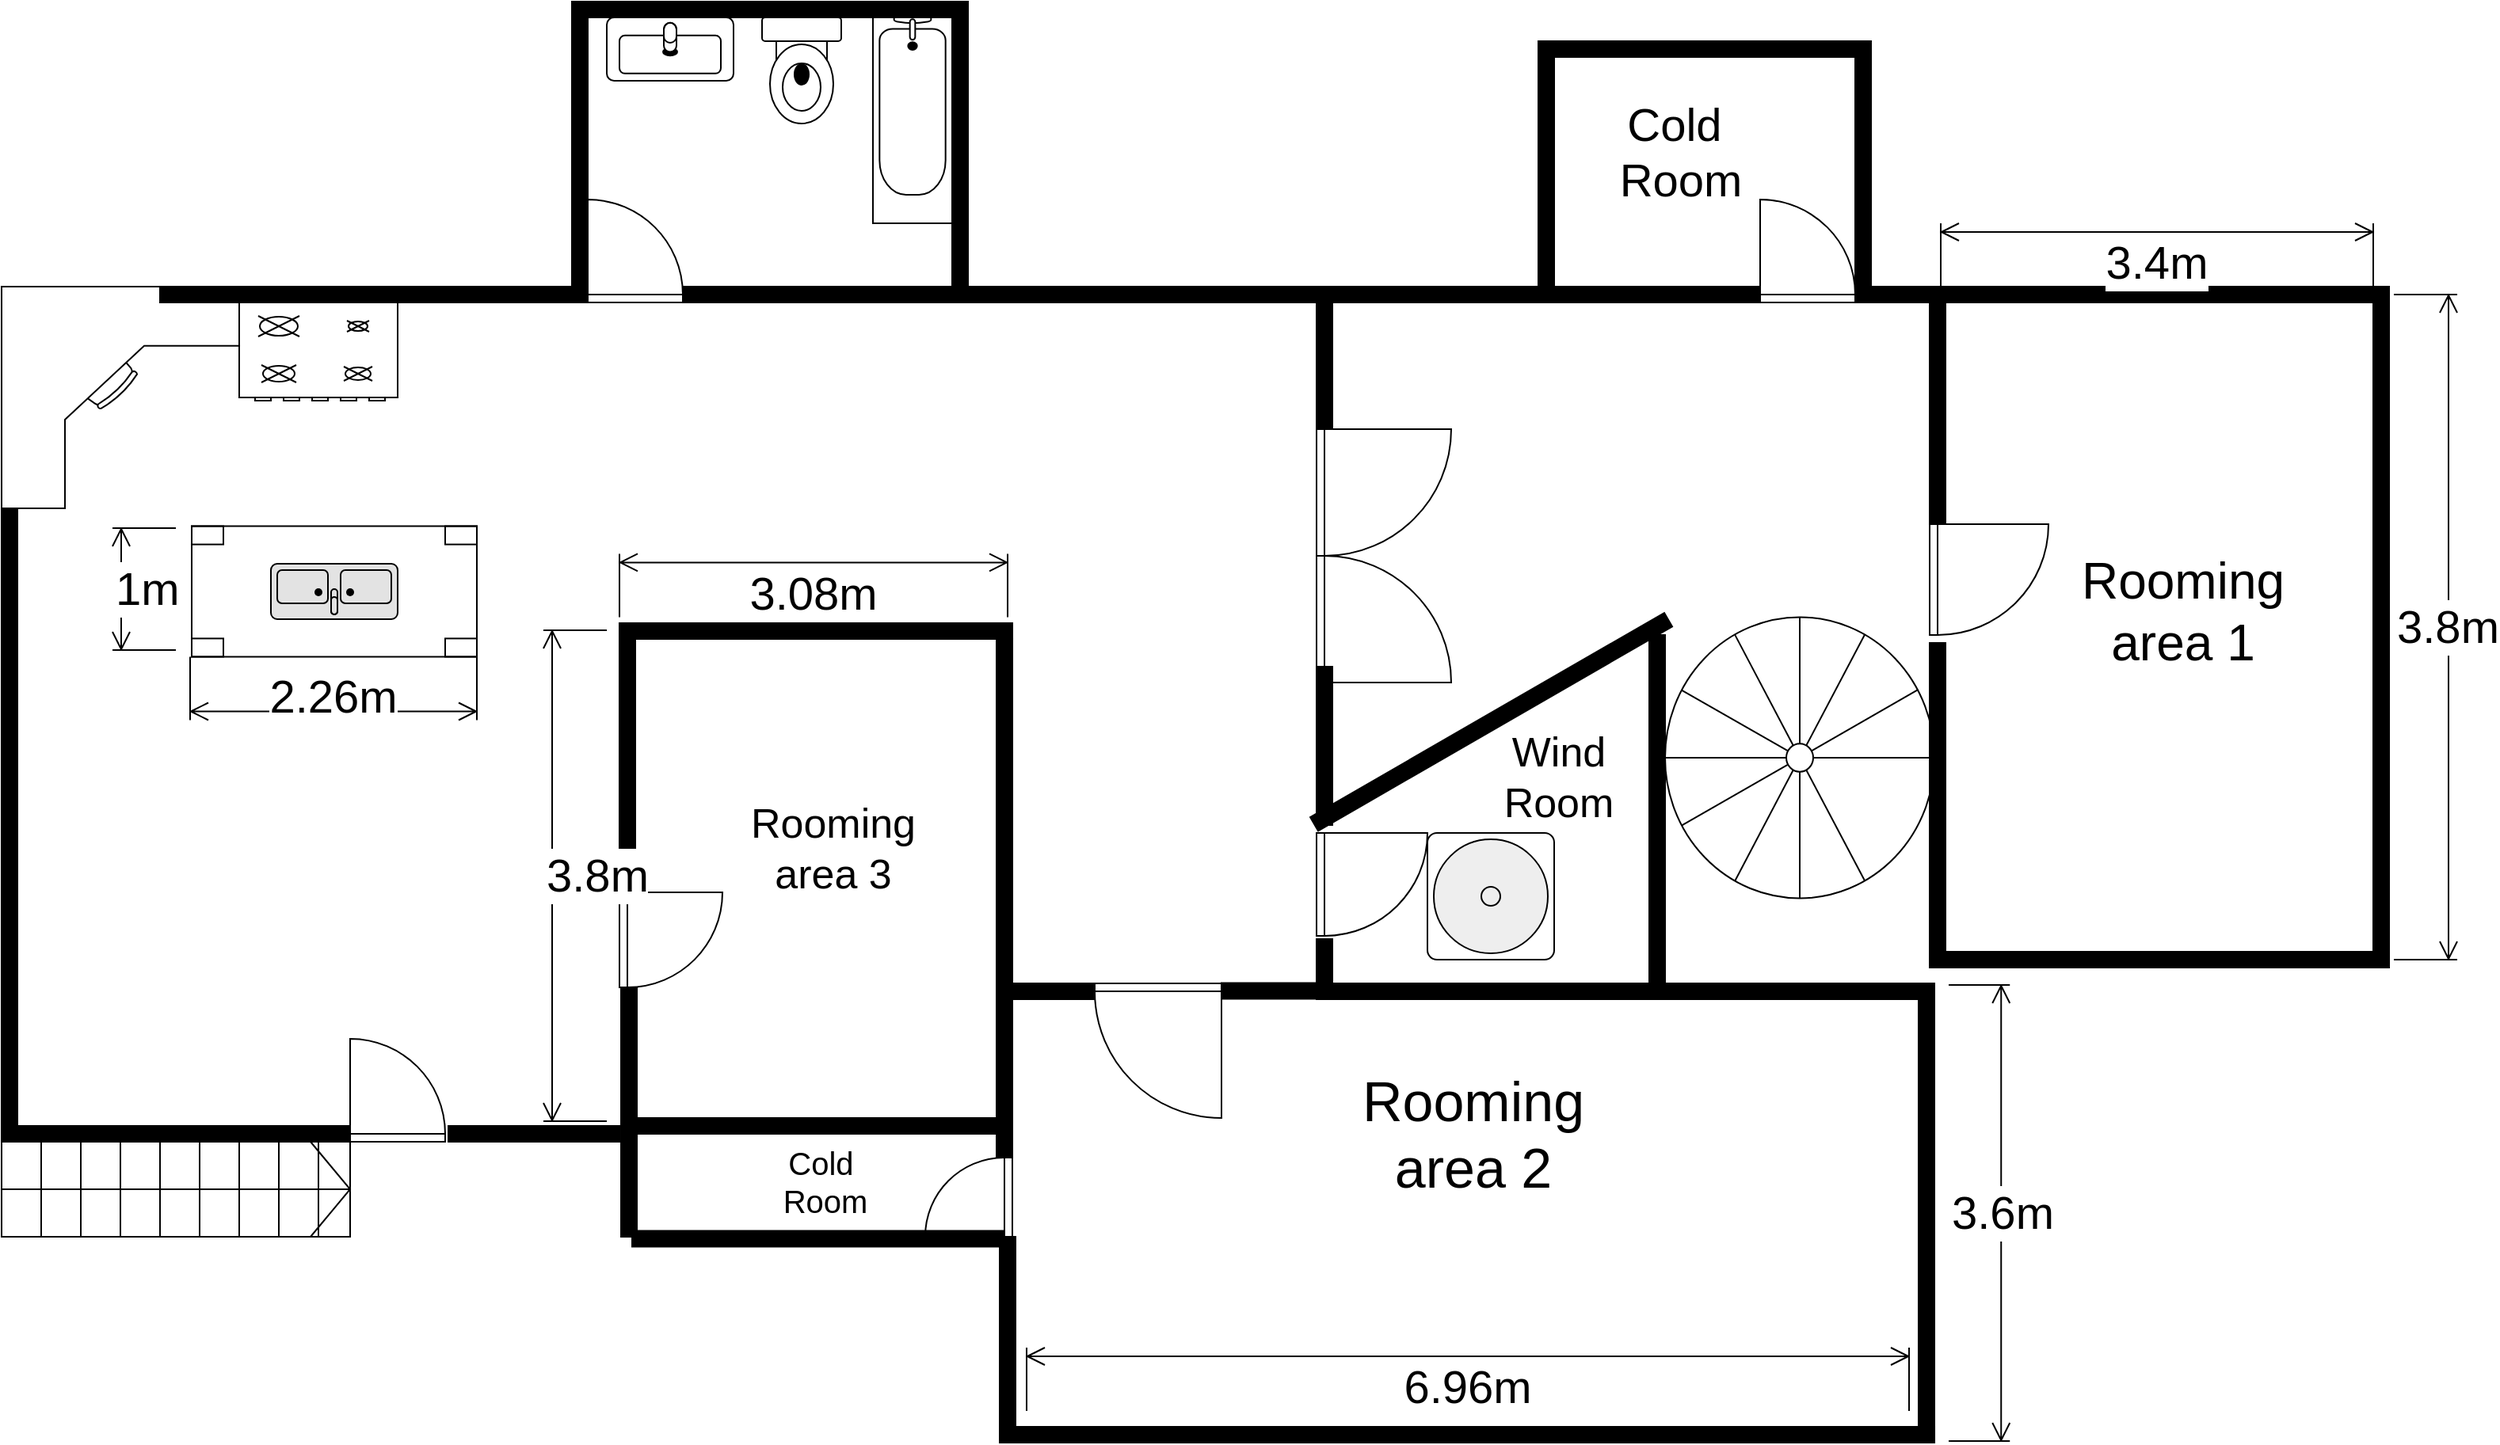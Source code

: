 <mxfile version="12.6.7" type="github"><diagram name="Page-1" id="38b20595-45e3-9b7f-d5ca-b57f44c5b66d"><mxGraphModel dx="2966" dy="716" grid="1" gridSize="10" guides="1" tooltips="1" connect="1" arrows="1" fold="1" page="1" pageScale="1" pageWidth="1100" pageHeight="850" background="#ffffff" math="0" shadow="0"><root><mxCell id="0"/><mxCell id="1" parent="0"/><mxCell id="NKBcoa_0DjDs6XA2R4dR-1" value="" style="verticalLabelPosition=bottom;html=1;verticalAlign=top;align=center;shape=mxgraph.floorplan.wallCorner;fillColor=#000000;direction=north" parent="1" vertex="1"><mxGeometry x="280" y="1930" width="220" height="100" as="geometry"/></mxCell><mxCell id="NKBcoa_0DjDs6XA2R4dR-2" value="" style="verticalLabelPosition=bottom;html=1;verticalAlign=top;align=center;shape=mxgraph.floorplan.wall;fillColor=#000000;direction=south;" parent="1" vertex="1"><mxGeometry x="280" y="1830" width="10" height="100" as="geometry"/></mxCell><mxCell id="NKBcoa_0DjDs6XA2R4dR-3" value="" style="verticalLabelPosition=bottom;html=1;verticalAlign=top;align=center;shape=mxgraph.floorplan.wall;fillColor=#000000;direction=south;" parent="1" vertex="1"><mxGeometry x="280" y="1730" width="10" height="100" as="geometry"/></mxCell><mxCell id="NKBcoa_0DjDs6XA2R4dR-4" value="" style="verticalLabelPosition=bottom;html=1;verticalAlign=top;align=center;shape=mxgraph.floorplan.wall;fillColor=#000000;direction=south;" parent="1" vertex="1"><mxGeometry x="280" y="1590" width="10" height="140" as="geometry"/></mxCell><mxCell id="NKBcoa_0DjDs6XA2R4dR-5" value="" style="verticalLabelPosition=bottom;html=1;verticalAlign=top;align=center;shape=mxgraph.floorplan.doorRight;aspect=fixed;direction=west;" parent="1" vertex="1"><mxGeometry x="500" y="1966.25" width="60" height="63.75" as="geometry"/></mxCell><mxCell id="NKBcoa_0DjDs6XA2R4dR-6" value="" style="verticalLabelPosition=bottom;html=1;verticalAlign=top;align=center;shape=mxgraph.floorplan.stairs;" parent="1" vertex="1"><mxGeometry x="280" y="2030" width="220" height="60" as="geometry"/></mxCell><mxCell id="NKBcoa_0DjDs6XA2R4dR-7" value="" style="verticalLabelPosition=bottom;html=1;verticalAlign=top;align=center;shape=mxgraph.floorplan.desk_corner;fontFamily=Helvetica;fontSize=12;" parent="1" vertex="1"><mxGeometry x="280" y="1490" width="150" height="140" as="geometry"/></mxCell><mxCell id="NKBcoa_0DjDs6XA2R4dR-8" value="" style="verticalLabelPosition=bottom;html=1;verticalAlign=top;align=center;shape=mxgraph.floorplan.wall;fillColor=#000000;" parent="1" vertex="1"><mxGeometry x="380" y="1490" width="260" height="10" as="geometry"/></mxCell><mxCell id="NKBcoa_0DjDs6XA2R4dR-9" value="" style="verticalLabelPosition=bottom;html=1;verticalAlign=top;align=center;shape=mxgraph.floorplan.wall;fillColor=#000000;direction=south;" parent="1" vertex="1"><mxGeometry x="640" y="1310" width="10" height="190" as="geometry"/></mxCell><mxCell id="NKBcoa_0DjDs6XA2R4dR-10" value="" style="verticalLabelPosition=bottom;html=1;verticalAlign=top;align=center;shape=mxgraph.floorplan.wall;fillColor=#000000;" parent="1" vertex="1"><mxGeometry x="650" y="1310" width="240" height="10" as="geometry"/></mxCell><mxCell id="NKBcoa_0DjDs6XA2R4dR-11" value="" style="verticalLabelPosition=bottom;html=1;verticalAlign=top;align=center;shape=mxgraph.floorplan.wall;fillColor=#000000;direction=south;" parent="1" vertex="1"><mxGeometry x="880" y="1320" width="10" height="180" as="geometry"/></mxCell><mxCell id="NKBcoa_0DjDs6XA2R4dR-12" value="" style="verticalLabelPosition=bottom;html=1;verticalAlign=top;align=center;shape=mxgraph.floorplan.wall;fillColor=#000000;" parent="1" vertex="1"><mxGeometry x="710" y="1490" width="180" height="10" as="geometry"/></mxCell><mxCell id="NKBcoa_0DjDs6XA2R4dR-13" value="" style="verticalLabelPosition=bottom;html=1;verticalAlign=top;align=center;shape=mxgraph.floorplan.wall;fillColor=#000000;" parent="1" vertex="1"><mxGeometry x="562" y="2020" width="108" height="10" as="geometry"/></mxCell><mxCell id="NKBcoa_0DjDs6XA2R4dR-14" value="" style="verticalLabelPosition=bottom;html=1;verticalAlign=top;align=center;shape=mxgraph.floorplan.doorRight;aspect=fixed;direction=west;" parent="1" vertex="1"><mxGeometry x="650" y="1436.25" width="60" height="63.75" as="geometry"/></mxCell><mxCell id="NKBcoa_0DjDs6XA2R4dR-15" value="" style="verticalLabelPosition=bottom;html=1;verticalAlign=top;align=center;shape=mxgraph.floorplan.bathtub;direction=south;" parent="1" vertex="1"><mxGeometry x="830" y="1320" width="50" height="130" as="geometry"/></mxCell><mxCell id="NKBcoa_0DjDs6XA2R4dR-16" value="" style="verticalLabelPosition=bottom;html=1;verticalAlign=top;align=center;shape=mxgraph.floorplan.toilet;" parent="1" vertex="1"><mxGeometry x="760" y="1320" width="50" height="67" as="geometry"/></mxCell><mxCell id="NKBcoa_0DjDs6XA2R4dR-17" value="" style="verticalLabelPosition=bottom;html=1;verticalAlign=top;align=center;shape=mxgraph.floorplan.sink_2;" parent="1" vertex="1"><mxGeometry x="662" y="1320" width="80" height="40" as="geometry"/></mxCell><mxCell id="NKBcoa_0DjDs6XA2R4dR-18" value="" style="verticalLabelPosition=bottom;html=1;verticalAlign=top;align=center;shape=mxgraph.floorplan.range_1;" parent="1" vertex="1"><mxGeometry x="430" y="1500" width="100" height="62" as="geometry"/></mxCell><mxCell id="NKBcoa_0DjDs6XA2R4dR-19" value="" style="verticalLabelPosition=bottom;html=1;verticalAlign=top;align=center;shape=mxgraph.floorplan.wall;fillColor=#000000;direction=south;" parent="1" vertex="1"><mxGeometry x="670.01" y="1932.5" width="12" height="157.5" as="geometry"/></mxCell><mxCell id="NKBcoa_0DjDs6XA2R4dR-20" value="" style="verticalLabelPosition=bottom;html=1;verticalAlign=top;align=center;shape=mxgraph.floorplan.doorRight;aspect=fixed;direction=north;" parent="1" vertex="1"><mxGeometry x="670.005" y="1872.495" width="63.75" height="60" as="geometry"/></mxCell><mxCell id="NKBcoa_0DjDs6XA2R4dR-21" value="" style="verticalLabelPosition=bottom;html=1;verticalAlign=top;align=center;shape=mxgraph.floorplan.wall;fillColor=#000000;direction=south;" parent="1" vertex="1"><mxGeometry x="670" y="1702.5" width="10" height="169.99" as="geometry"/></mxCell><mxCell id="NKBcoa_0DjDs6XA2R4dR-22" value="" style="verticalLabelPosition=bottom;html=1;verticalAlign=top;align=center;shape=mxgraph.floorplan.wall;fillColor=#000000;" parent="1" vertex="1"><mxGeometry x="678.01" y="1702.5" width="240" height="10" as="geometry"/></mxCell><mxCell id="NKBcoa_0DjDs6XA2R4dR-23" value="" style="verticalLabelPosition=bottom;html=1;verticalAlign=top;align=center;shape=mxgraph.floorplan.wall;fillColor=#000000;direction=south;" parent="1" vertex="1"><mxGeometry x="908.01" y="1712.5" width="10" height="327.5" as="geometry"/></mxCell><mxCell id="NKBcoa_0DjDs6XA2R4dR-24" value="" style="verticalLabelPosition=bottom;html=1;verticalAlign=top;align=center;shape=mxgraph.floorplan.wall;fillColor=#000000;" parent="1" vertex="1"><mxGeometry x="678.01" y="2022.5" width="240" height="137.5" as="geometry"/></mxCell><mxCell id="NKBcoa_0DjDs6XA2R4dR-25" value="" style="verticalLabelPosition=bottom;html=1;verticalAlign=top;align=center;shape=mxgraph.floorplan.sink_double;fillColor=#E3E3E3;direction=west;" parent="1" vertex="1"><mxGeometry x="450" y="1665" width="80" height="35" as="geometry"/></mxCell><mxCell id="NKBcoa_0DjDs6XA2R4dR-26" value="" style="verticalLabelPosition=bottom;html=1;verticalAlign=top;align=center;shape=mxgraph.floorplan.table;fillColor=none;" parent="1" vertex="1"><mxGeometry x="400" y="1641.25" width="180" height="82.5" as="geometry"/></mxCell><mxCell id="NKBcoa_0DjDs6XA2R4dR-27" value="" style="verticalLabelPosition=bottom;html=1;verticalAlign=top;align=center;shape=mxgraph.floorplan.wall;fillColor=#000000;" parent="1" vertex="1"><mxGeometry x="890" y="1490" width="500" height="10" as="geometry"/></mxCell><mxCell id="NKBcoa_0DjDs6XA2R4dR-28" value="" style="verticalLabelPosition=bottom;html=1;verticalAlign=top;align=center;shape=mxgraph.floorplan.wall;fillColor=#000000;direction=south;" parent="1" vertex="1"><mxGeometry x="1110" y="1510" height="70" as="geometry"/></mxCell><mxCell id="NKBcoa_0DjDs6XA2R4dR-29" value="" style="verticalLabelPosition=bottom;html=1;verticalAlign=top;align=center;shape=mxgraph.floorplan.doorDouble;aspect=fixed;fillColor=none;direction=north;" parent="1" vertex="1"><mxGeometry x="1110" y="1580" width="85" height="160" as="geometry"/></mxCell><mxCell id="NKBcoa_0DjDs6XA2R4dR-30" value="" style="verticalLabelPosition=bottom;html=1;verticalAlign=top;align=center;shape=mxgraph.floorplan.doorRight;aspect=fixed;direction=north;" parent="1" vertex="1"><mxGeometry x="1110" y="1835" width="69.06" height="65" as="geometry"/></mxCell><mxCell id="NKBcoa_0DjDs6XA2R4dR-31" value="" style="verticalLabelPosition=bottom;html=1;verticalAlign=top;align=center;shape=mxgraph.floorplan.doorRight;aspect=fixed;direction=east;" parent="1" vertex="1"><mxGeometry x="970" y="1930" width="80" height="84.99" as="geometry"/></mxCell><mxCell id="NKBcoa_0DjDs6XA2R4dR-32" value="" style="verticalLabelPosition=bottom;html=1;verticalAlign=top;align=center;shape=mxgraph.floorplan.water_cooler;fillColor=none;" parent="1" vertex="1"><mxGeometry x="1180" y="1835" width="80" height="80" as="geometry"/></mxCell><mxCell id="NKBcoa_0DjDs6XA2R4dR-33" value="" style="verticalLabelPosition=bottom;html=1;verticalAlign=top;align=center;shape=mxgraph.floorplan.wall;fillColor=#000000;direction=south;" parent="1" vertex="1"><mxGeometry x="1110" y="1902" width="10" height="38" as="geometry"/></mxCell><mxCell id="NKBcoa_0DjDs6XA2R4dR-34" value="&lt;font style=&quot;font-size: 26px;&quot;&gt;Wind Room&lt;/font&gt;" style="text;html=1;strokeColor=none;fillColor=none;align=center;verticalAlign=middle;whiteSpace=wrap;rounded=0;fontSize=26;" parent="1" vertex="1"><mxGeometry x="1226.01" y="1770" width="73.99" height="60" as="geometry"/></mxCell><mxCell id="NKBcoa_0DjDs6XA2R4dR-35" value="" style="verticalLabelPosition=bottom;html=1;verticalAlign=top;align=center;shape=mxgraph.floorplan.wall;fillColor=#000000;rotation=-30;" parent="1" vertex="1"><mxGeometry x="1091.25" y="1759.85" width="258.04" height="10" as="geometry"/></mxCell><mxCell id="NKBcoa_0DjDs6XA2R4dR-36" value="" style="verticalLabelPosition=bottom;html=1;verticalAlign=top;align=center;shape=mxgraph.floorplan.wall;fillColor=#000000;direction=north;" parent="1" vertex="1"><mxGeometry x="1300" y="1710" width="50" height="230" as="geometry"/></mxCell><mxCell id="NKBcoa_0DjDs6XA2R4dR-37" value="" style="verticalLabelPosition=bottom;html=1;verticalAlign=top;align=center;shape=mxgraph.floorplan.wall;fillColor=#000000;" parent="1" vertex="1"><mxGeometry x="1120" y="1930" width="370" height="10" as="geometry"/></mxCell><mxCell id="NKBcoa_0DjDs6XA2R4dR-38" value="" style="verticalLabelPosition=bottom;html=1;verticalAlign=top;align=center;shape=mxgraph.floorplan.spiral_stairs;fillColor=none;" parent="1" vertex="1"><mxGeometry x="1330" y="1698.74" width="170" height="177.51" as="geometry"/></mxCell><mxCell id="NKBcoa_0DjDs6XA2R4dR-39" value="" style="verticalLabelPosition=bottom;html=1;verticalAlign=top;align=center;shape=mxgraph.floorplan.wall;fillColor=#000000;direction=south;" parent="1" vertex="1"><mxGeometry x="1110" y="1730" width="10" height="100" as="geometry"/></mxCell><mxCell id="NKBcoa_0DjDs6XA2R4dR-40" value="" style="verticalLabelPosition=bottom;html=1;verticalAlign=top;align=center;shape=mxgraph.floorplan.wall;fillColor=#000000;direction=south;" parent="1" vertex="1"><mxGeometry x="1110" y="1500" width="10" height="80" as="geometry"/></mxCell><mxCell id="NKBcoa_0DjDs6XA2R4dR-41" value="" style="verticalLabelPosition=bottom;html=1;verticalAlign=top;align=center;shape=mxgraph.floorplan.doorRight;aspect=fixed;direction=north;" parent="1" vertex="1"><mxGeometry x="1497" y="1640" width="74.38" height="70" as="geometry"/></mxCell><mxCell id="NKBcoa_0DjDs6XA2R4dR-42" value="" style="verticalLabelPosition=bottom;html=1;verticalAlign=top;align=center;shape=mxgraph.floorplan.wall;fillColor=#000000;direction=south;" parent="1" vertex="1"><mxGeometry x="1497" y="1490" width="10" height="150" as="geometry"/></mxCell><mxCell id="NKBcoa_0DjDs6XA2R4dR-43" value="" style="verticalLabelPosition=bottom;html=1;verticalAlign=top;align=center;shape=mxgraph.floorplan.wall;fillColor=#000000;" parent="1" vertex="1"><mxGeometry x="918.01" y="2210" width="582" height="10" as="geometry"/></mxCell><mxCell id="NKBcoa_0DjDs6XA2R4dR-44" value="" style="verticalLabelPosition=bottom;html=1;verticalAlign=top;align=center;shape=mxgraph.floorplan.wall;fillColor=#000000;direction=south;" parent="1" vertex="1"><mxGeometry x="1490" y="1930" width="10" height="290" as="geometry"/></mxCell><mxCell id="NKBcoa_0DjDs6XA2R4dR-45" value="" style="verticalLabelPosition=bottom;html=1;verticalAlign=top;align=center;shape=mxgraph.floorplan.wall;fillColor=#000000;" parent="1" vertex="1"><mxGeometry x="918" y="1930" width="52" height="10" as="geometry"/></mxCell><mxCell id="NKBcoa_0DjDs6XA2R4dR-46" value="" style="verticalLabelPosition=bottom;html=1;verticalAlign=top;align=center;shape=mxgraph.floorplan.wall;fillColor=#000000;" parent="1" vertex="1"><mxGeometry x="1050" y="1903.25" width="59" height="63" as="geometry"/></mxCell><mxCell id="NKBcoa_0DjDs6XA2R4dR-47" value="" style="verticalLabelPosition=bottom;html=1;verticalAlign=top;align=center;shape=mxgraph.floorplan.doorRight;aspect=fixed;direction=west;" parent="1" vertex="1"><mxGeometry x="1390.005" y="1436.255" width="60" height="63.75" as="geometry"/></mxCell><mxCell id="NKBcoa_0DjDs6XA2R4dR-48" value="" style="verticalLabelPosition=bottom;html=1;verticalAlign=top;align=center;shape=mxgraph.floorplan.wall;fillColor=#000000;" parent="1" vertex="1"><mxGeometry x="1450" y="1490" width="80" height="10" as="geometry"/></mxCell><mxCell id="NKBcoa_0DjDs6XA2R4dR-49" value="" style="verticalLabelPosition=bottom;html=1;verticalAlign=top;align=center;shape=mxgraph.floorplan.wall;fillColor=#000000;" parent="1" vertex="1"><mxGeometry x="680" y="2015" width="230" height="10" as="geometry"/></mxCell><mxCell id="NKBcoa_0DjDs6XA2R4dR-50" value="" style="verticalLabelPosition=bottom;html=1;verticalAlign=top;align=center;shape=mxgraph.floorplan.doorRight;aspect=fixed;direction=south;" parent="1" vertex="1"><mxGeometry x="864.88" y="2040" width="53.12" height="50" as="geometry"/></mxCell><mxCell id="NKBcoa_0DjDs6XA2R4dR-51" value="" style="verticalLabelPosition=bottom;html=1;verticalAlign=top;align=center;shape=mxgraph.floorplan.wall;fillColor=#000000;direction=south;" parent="1" vertex="1"><mxGeometry x="910" y="2090" width="10" height="130" as="geometry"/></mxCell><mxCell id="NKBcoa_0DjDs6XA2R4dR-52" value="" style="verticalLabelPosition=bottom;html=1;verticalAlign=top;align=center;shape=mxgraph.floorplan.wall;fillColor=#000000;" parent="1" vertex="1"><mxGeometry x="1250" y="1335" width="210" height="10" as="geometry"/></mxCell><mxCell id="NKBcoa_0DjDs6XA2R4dR-53" value="" style="verticalLabelPosition=bottom;html=1;verticalAlign=top;align=center;shape=mxgraph.floorplan.wall;fillColor=#000000;direction=south;" parent="1" vertex="1"><mxGeometry x="1450.01" y="1340" width="10" height="150" as="geometry"/></mxCell><mxCell id="NKBcoa_0DjDs6XA2R4dR-54" value="" style="verticalLabelPosition=bottom;html=1;verticalAlign=top;align=center;shape=mxgraph.floorplan.wall;fillColor=#000000;direction=south;" parent="1" vertex="1"><mxGeometry x="1497" y="1715" width="10" height="205" as="geometry"/></mxCell><mxCell id="NKBcoa_0DjDs6XA2R4dR-55" value="" style="verticalLabelPosition=bottom;html=1;verticalAlign=top;align=center;shape=mxgraph.floorplan.wall;fillColor=#000000;" parent="1" vertex="1"><mxGeometry x="1507" y="1910" width="280" height="10" as="geometry"/></mxCell><mxCell id="NKBcoa_0DjDs6XA2R4dR-56" value="" style="verticalLabelPosition=bottom;html=1;verticalAlign=top;align=center;shape=mxgraph.floorplan.wall;fillColor=#000000;direction=south;" parent="1" vertex="1"><mxGeometry x="1777" y="1490" width="10" height="425" as="geometry"/></mxCell><mxCell id="NKBcoa_0DjDs6XA2R4dR-57" value="" style="verticalLabelPosition=bottom;html=1;verticalAlign=top;align=center;shape=mxgraph.floorplan.wall;fillColor=#000000;" parent="1" vertex="1"><mxGeometry x="1507" y="1490" width="270" height="10" as="geometry"/></mxCell><mxCell id="NKBcoa_0DjDs6XA2R4dR-58" value="" style="verticalLabelPosition=bottom;html=1;verticalAlign=top;align=center;shape=mxgraph.floorplan.wall;fillColor=#000000;direction=south;" parent="1" vertex="1"><mxGeometry x="1250" y="1340" width="10" height="150" as="geometry"/></mxCell><mxCell id="NKBcoa_0DjDs6XA2R4dR-59" value="Cold&amp;nbsp;&lt;br style=&quot;font-size: 20px;&quot;&gt;Room" style="text;html=1;strokeColor=none;fillColor=none;align=center;verticalAlign=middle;whiteSpace=wrap;rounded=0;strokeWidth=7;fontSize=20;" parent="1" vertex="1"><mxGeometry x="739.99" y="2010" width="120.01" height="90" as="geometry"/></mxCell><mxCell id="NKBcoa_0DjDs6XA2R4dR-60" value="Cold&amp;nbsp;&lt;br style=&quot;font-size: 29px;&quot;&gt;Room" style="text;html=1;strokeColor=none;fillColor=none;align=center;verticalAlign=middle;whiteSpace=wrap;rounded=0;strokeWidth=7;fontSize=29;" parent="1" vertex="1"><mxGeometry x="1280" y="1360" width="120.01" height="90" as="geometry"/></mxCell><mxCell id="NKBcoa_0DjDs6XA2R4dR-62" value="Rooming area 1" style="text;html=1;strokeColor=none;fillColor=none;align=center;verticalAlign=middle;whiteSpace=wrap;rounded=0;strokeWidth=7;fontSize=32;" parent="1" vertex="1"><mxGeometry x="1597" y="1650" width="120.01" height="90" as="geometry"/></mxCell><mxCell id="NKBcoa_0DjDs6XA2R4dR-63" value="Rooming area 2" style="text;html=1;strokeColor=none;fillColor=none;align=center;verticalAlign=middle;whiteSpace=wrap;rounded=0;strokeWidth=7;fontSize=35;" parent="1" vertex="1"><mxGeometry x="1149" y="1980" width="120.01" height="90" as="geometry"/></mxCell><mxCell id="NKBcoa_0DjDs6XA2R4dR-64" value="Rooming area 3" style="text;html=1;strokeColor=none;fillColor=none;align=center;verticalAlign=middle;whiteSpace=wrap;rounded=0;strokeWidth=7;fontSize=26;" parent="1" vertex="1"><mxGeometry x="744.87" y="1800" width="120.01" height="90" as="geometry"/></mxCell><mxCell id="z3PH0IZB1yDM_O3BnXF3-61" value="2.26m" style="shape=dimension;whiteSpace=wrap;html=1;align=center;points=[];verticalAlign=bottom;spacingBottom=-5;labelBackgroundColor=#ffffff;fontSize=29;" parent="1" vertex="1"><mxGeometry x="399" y="1723.75" width="181" height="40" as="geometry"/></mxCell><mxCell id="z3PH0IZB1yDM_O3BnXF3-62" value="1m" style="shape=dimension;direction=south;whiteSpace=wrap;html=1;align=left;points=[];verticalAlign=middle;labelBackgroundColor=#ffffff;fontSize=29;" parent="1" vertex="1"><mxGeometry x="350" y="1642.5" width="40" height="77" as="geometry"/></mxCell><mxCell id="z3PH0IZB1yDM_O3BnXF3-65" value="3.8m" style="shape=dimension;direction=south;whiteSpace=wrap;html=1;align=left;points=[];verticalAlign=middle;labelBackgroundColor=#ffffff;fontSize=29;" parent="1" vertex="1"><mxGeometry x="622" y="1707" width="40" height="310" as="geometry"/></mxCell><mxCell id="z3PH0IZB1yDM_O3BnXF3-68" value="3.4m" style="shape=dimension;whiteSpace=wrap;html=1;align=center;points=[];verticalAlign=bottom;spacingBottom=-5;labelBackgroundColor=#ffffff;fontSize=29;direction=west;" parent="1" vertex="1"><mxGeometry x="1504" y="1450" width="273" height="40" as="geometry"/></mxCell><mxCell id="z3PH0IZB1yDM_O3BnXF3-70" value="6.96m" style="shape=dimension;whiteSpace=wrap;html=1;align=center;points=[];verticalAlign=bottom;spacingBottom=-5;labelBackgroundColor=#ffffff;fontSize=29;direction=west;" parent="1" vertex="1"><mxGeometry x="927" y="2160" width="557" height="40" as="geometry"/></mxCell><mxCell id="z3PH0IZB1yDM_O3BnXF3-71" value="3.6m" style="shape=dimension;direction=north;whiteSpace=wrap;html=1;align=left;points=[];verticalAlign=middle;labelBackgroundColor=#ffffff;fontSize=29;" parent="1" vertex="1"><mxGeometry x="1509" y="1931" width="38.62" height="288" as="geometry"/></mxCell><mxCell id="z3PH0IZB1yDM_O3BnXF3-75" value="3.08m" style="shape=dimension;whiteSpace=wrap;html=1;align=center;points=[];verticalAlign=bottom;spacingBottom=-5;labelBackgroundColor=#ffffff;fontSize=29;direction=west;" parent="1" vertex="1"><mxGeometry x="670.01" y="1658.74" width="245" height="40" as="geometry"/></mxCell><mxCell id="z3PH0IZB1yDM_O3BnXF3-76" value="3.8m" style="shape=dimension;direction=north;whiteSpace=wrap;html=1;align=left;points=[];verticalAlign=middle;labelBackgroundColor=#ffffff;fontSize=29;" parent="1" vertex="1"><mxGeometry x="1790" y="1495" width="40" height="420" as="geometry"/></mxCell></root></mxGraphModel></diagram></mxfile>
